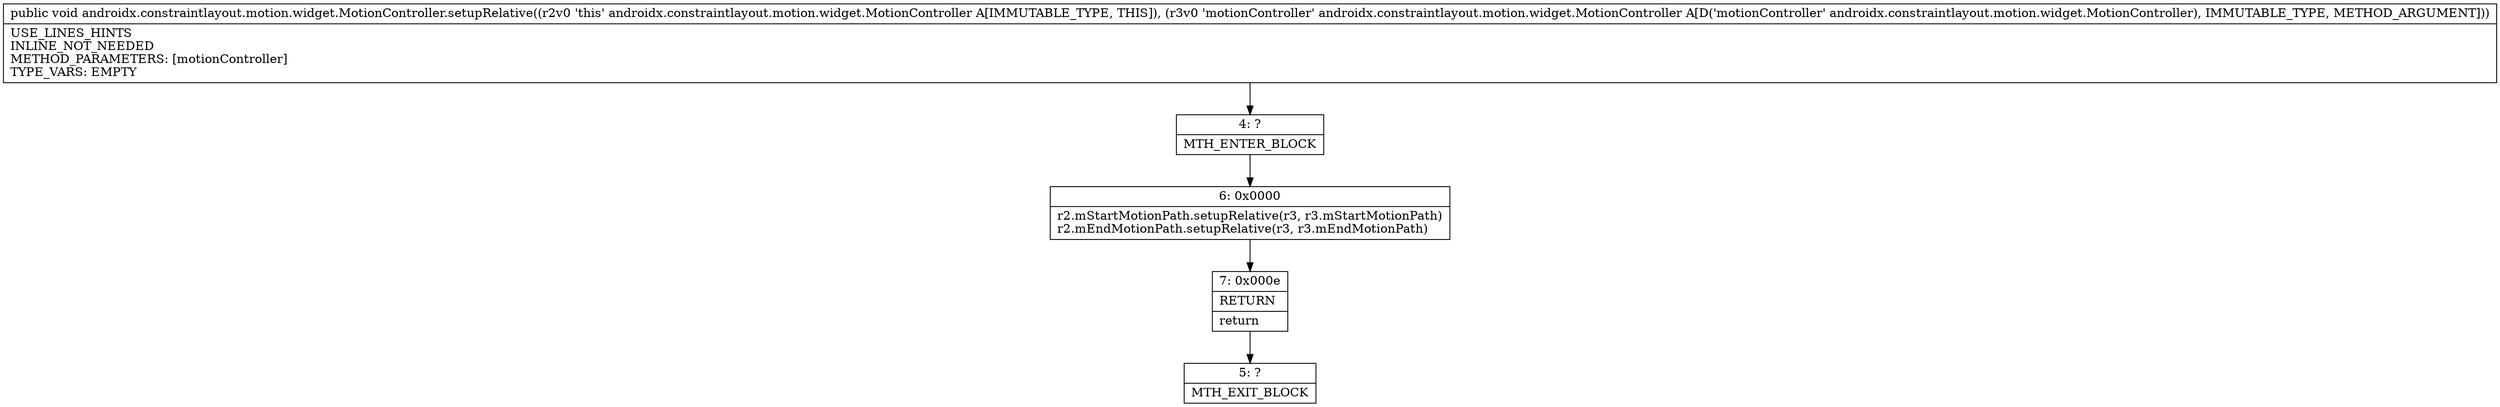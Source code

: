 digraph "CFG forandroidx.constraintlayout.motion.widget.MotionController.setupRelative(Landroidx\/constraintlayout\/motion\/widget\/MotionController;)V" {
Node_4 [shape=record,label="{4\:\ ?|MTH_ENTER_BLOCK\l}"];
Node_6 [shape=record,label="{6\:\ 0x0000|r2.mStartMotionPath.setupRelative(r3, r3.mStartMotionPath)\lr2.mEndMotionPath.setupRelative(r3, r3.mEndMotionPath)\l}"];
Node_7 [shape=record,label="{7\:\ 0x000e|RETURN\l|return\l}"];
Node_5 [shape=record,label="{5\:\ ?|MTH_EXIT_BLOCK\l}"];
MethodNode[shape=record,label="{public void androidx.constraintlayout.motion.widget.MotionController.setupRelative((r2v0 'this' androidx.constraintlayout.motion.widget.MotionController A[IMMUTABLE_TYPE, THIS]), (r3v0 'motionController' androidx.constraintlayout.motion.widget.MotionController A[D('motionController' androidx.constraintlayout.motion.widget.MotionController), IMMUTABLE_TYPE, METHOD_ARGUMENT]))  | USE_LINES_HINTS\lINLINE_NOT_NEEDED\lMETHOD_PARAMETERS: [motionController]\lTYPE_VARS: EMPTY\l}"];
MethodNode -> Node_4;Node_4 -> Node_6;
Node_6 -> Node_7;
Node_7 -> Node_5;
}

